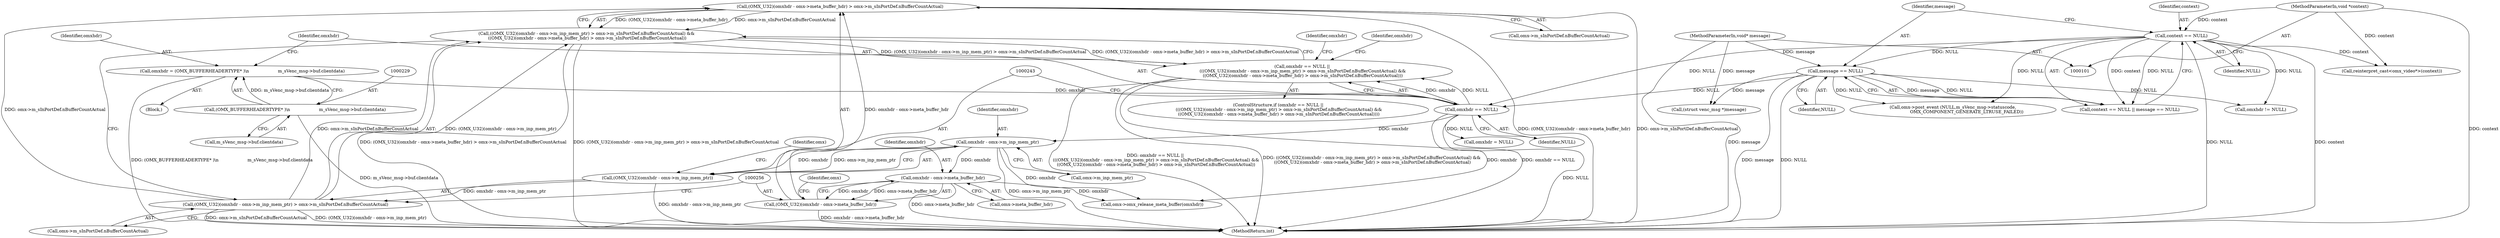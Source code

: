 digraph "0_Android_7558d03e6498e970b761aa44fff6b2c659202d95_3@pointer" {
"1000254" [label="(Call,(OMX_U32)(omxhdr - omx->meta_buffer_hdr) > omx->m_sInPortDef.nBufferCountActual)"];
"1000255" [label="(Call,(OMX_U32)(omxhdr - omx->meta_buffer_hdr))"];
"1000257" [label="(Call,omxhdr - omx->meta_buffer_hdr)"];
"1000244" [label="(Call,omxhdr - omx->m_inp_mem_ptr)"];
"1000237" [label="(Call,omxhdr == NULL)"];
"1000226" [label="(Call,omxhdr = (OMX_BUFFERHEADERTYPE* )\\n                     m_sVenc_msg->buf.clientdata)"];
"1000228" [label="(Call,(OMX_BUFFERHEADERTYPE* )\\n                     m_sVenc_msg->buf.clientdata)"];
"1000123" [label="(Call,context == NULL)"];
"1000102" [label="(MethodParameterIn,void *context)"];
"1000126" [label="(Call,message == NULL)"];
"1000103" [label="(MethodParameterIn,void* message)"];
"1000241" [label="(Call,(OMX_U32)(omxhdr - omx->m_inp_mem_ptr) > omx->m_sInPortDef.nBufferCountActual)"];
"1000242" [label="(Call,(OMX_U32)(omxhdr - omx->m_inp_mem_ptr))"];
"1000240" [label="(Call,((OMX_U32)(omxhdr - omx->m_inp_mem_ptr) > omx->m_sInPortDef.nBufferCountActual) &&\n ((OMX_U32)(omxhdr - omx->meta_buffer_hdr) > omx->m_sInPortDef.nBufferCountActual))"];
"1000236" [label="(Call,omxhdr == NULL ||\n (((OMX_U32)(omxhdr - omx->m_inp_mem_ptr) > omx->m_sInPortDef.nBufferCountActual) &&\n ((OMX_U32)(omxhdr - omx->meta_buffer_hdr) > omx->m_sInPortDef.nBufferCountActual)))"];
"1000242" [label="(Call,(OMX_U32)(omxhdr - omx->m_inp_mem_ptr))"];
"1000126" [label="(Call,message == NULL)"];
"1000128" [label="(Identifier,NULL)"];
"1000258" [label="(Identifier,omxhdr)"];
"1000122" [label="(Call,context == NULL || message == NULL)"];
"1000246" [label="(Call,omx->m_inp_mem_ptr)"];
"1000257" [label="(Call,omxhdr - omx->meta_buffer_hdr)"];
"1000137" [label="(Call,(struct venc_msg *)message)"];
"1000448" [label="(MethodReturn,int)"];
"1000249" [label="(Call,omx->m_sInPortDef.nBufferCountActual)"];
"1000277" [label="(Identifier,omxhdr)"];
"1000251" [label="(Identifier,omx)"];
"1000432" [label="(Call,omx->post_event (NULL,m_sVenc_msg->statuscode,\n                    OMX_COMPONENT_GENERATE_LTRUSE_FAILED))"];
"1000142" [label="(Call,reinterpret_cast<omx_video*>(context))"];
"1000264" [label="(Identifier,omx)"];
"1000230" [label="(Call,m_sVenc_msg->buf.clientdata)"];
"1000299" [label="(Call,omxhdr != NULL)"];
"1000245" [label="(Identifier,omxhdr)"];
"1000237" [label="(Call,omxhdr == NULL)"];
"1000124" [label="(Identifier,context)"];
"1000240" [label="(Call,((OMX_U32)(omxhdr - omx->m_inp_mem_ptr) > omx->m_sInPortDef.nBufferCountActual) &&\n ((OMX_U32)(omxhdr - omx->meta_buffer_hdr) > omx->m_sInPortDef.nBufferCountActual))"];
"1000125" [label="(Identifier,NULL)"];
"1000127" [label="(Identifier,message)"];
"1000255" [label="(Call,(OMX_U32)(omxhdr - omx->meta_buffer_hdr))"];
"1000103" [label="(MethodParameterIn,void* message)"];
"1000235" [label="(ControlStructure,if (omxhdr == NULL ||\n (((OMX_U32)(omxhdr - omx->m_inp_mem_ptr) > omx->m_sInPortDef.nBufferCountActual) &&\n ((OMX_U32)(omxhdr - omx->meta_buffer_hdr) > omx->m_sInPortDef.nBufferCountActual))))"];
"1000102" [label="(MethodParameterIn,void *context)"];
"1000228" [label="(Call,(OMX_BUFFERHEADERTYPE* )\\n                     m_sVenc_msg->buf.clientdata)"];
"1000244" [label="(Call,omxhdr - omx->m_inp_mem_ptr)"];
"1000241" [label="(Call,(OMX_U32)(omxhdr - omx->m_inp_mem_ptr) > omx->m_sInPortDef.nBufferCountActual)"];
"1000269" [label="(Identifier,omxhdr)"];
"1000238" [label="(Identifier,omxhdr)"];
"1000268" [label="(Call,omxhdr = NULL)"];
"1000226" [label="(Call,omxhdr = (OMX_BUFFERHEADERTYPE* )\\n                     m_sVenc_msg->buf.clientdata)"];
"1000176" [label="(Block,)"];
"1000276" [label="(Call,omx->omx_release_meta_buffer(omxhdr))"];
"1000259" [label="(Call,omx->meta_buffer_hdr)"];
"1000262" [label="(Call,omx->m_sInPortDef.nBufferCountActual)"];
"1000236" [label="(Call,omxhdr == NULL ||\n (((OMX_U32)(omxhdr - omx->m_inp_mem_ptr) > omx->m_sInPortDef.nBufferCountActual) &&\n ((OMX_U32)(omxhdr - omx->meta_buffer_hdr) > omx->m_sInPortDef.nBufferCountActual)))"];
"1000123" [label="(Call,context == NULL)"];
"1000239" [label="(Identifier,NULL)"];
"1000227" [label="(Identifier,omxhdr)"];
"1000254" [label="(Call,(OMX_U32)(omxhdr - omx->meta_buffer_hdr) > omx->m_sInPortDef.nBufferCountActual)"];
"1000254" -> "1000240"  [label="AST: "];
"1000254" -> "1000262"  [label="CFG: "];
"1000255" -> "1000254"  [label="AST: "];
"1000262" -> "1000254"  [label="AST: "];
"1000240" -> "1000254"  [label="CFG: "];
"1000254" -> "1000448"  [label="DDG: (OMX_U32)(omxhdr - omx->meta_buffer_hdr)"];
"1000254" -> "1000448"  [label="DDG: omx->m_sInPortDef.nBufferCountActual"];
"1000254" -> "1000240"  [label="DDG: (OMX_U32)(omxhdr - omx->meta_buffer_hdr)"];
"1000254" -> "1000240"  [label="DDG: omx->m_sInPortDef.nBufferCountActual"];
"1000255" -> "1000254"  [label="DDG: omxhdr - omx->meta_buffer_hdr"];
"1000241" -> "1000254"  [label="DDG: omx->m_sInPortDef.nBufferCountActual"];
"1000255" -> "1000257"  [label="CFG: "];
"1000256" -> "1000255"  [label="AST: "];
"1000257" -> "1000255"  [label="AST: "];
"1000264" -> "1000255"  [label="CFG: "];
"1000255" -> "1000448"  [label="DDG: omxhdr - omx->meta_buffer_hdr"];
"1000257" -> "1000255"  [label="DDG: omxhdr"];
"1000257" -> "1000255"  [label="DDG: omx->meta_buffer_hdr"];
"1000257" -> "1000259"  [label="CFG: "];
"1000258" -> "1000257"  [label="AST: "];
"1000259" -> "1000257"  [label="AST: "];
"1000257" -> "1000448"  [label="DDG: omx->meta_buffer_hdr"];
"1000244" -> "1000257"  [label="DDG: omxhdr"];
"1000257" -> "1000276"  [label="DDG: omxhdr"];
"1000244" -> "1000242"  [label="AST: "];
"1000244" -> "1000246"  [label="CFG: "];
"1000245" -> "1000244"  [label="AST: "];
"1000246" -> "1000244"  [label="AST: "];
"1000242" -> "1000244"  [label="CFG: "];
"1000244" -> "1000448"  [label="DDG: omx->m_inp_mem_ptr"];
"1000244" -> "1000242"  [label="DDG: omxhdr"];
"1000244" -> "1000242"  [label="DDG: omx->m_inp_mem_ptr"];
"1000237" -> "1000244"  [label="DDG: omxhdr"];
"1000244" -> "1000276"  [label="DDG: omxhdr"];
"1000237" -> "1000236"  [label="AST: "];
"1000237" -> "1000239"  [label="CFG: "];
"1000238" -> "1000237"  [label="AST: "];
"1000239" -> "1000237"  [label="AST: "];
"1000243" -> "1000237"  [label="CFG: "];
"1000236" -> "1000237"  [label="CFG: "];
"1000237" -> "1000448"  [label="DDG: NULL"];
"1000237" -> "1000236"  [label="DDG: omxhdr"];
"1000237" -> "1000236"  [label="DDG: NULL"];
"1000226" -> "1000237"  [label="DDG: omxhdr"];
"1000123" -> "1000237"  [label="DDG: NULL"];
"1000126" -> "1000237"  [label="DDG: NULL"];
"1000237" -> "1000268"  [label="DDG: NULL"];
"1000237" -> "1000276"  [label="DDG: omxhdr"];
"1000226" -> "1000176"  [label="AST: "];
"1000226" -> "1000228"  [label="CFG: "];
"1000227" -> "1000226"  [label="AST: "];
"1000228" -> "1000226"  [label="AST: "];
"1000238" -> "1000226"  [label="CFG: "];
"1000226" -> "1000448"  [label="DDG: (OMX_BUFFERHEADERTYPE* )\\n                     m_sVenc_msg->buf.clientdata"];
"1000228" -> "1000226"  [label="DDG: m_sVenc_msg->buf.clientdata"];
"1000228" -> "1000230"  [label="CFG: "];
"1000229" -> "1000228"  [label="AST: "];
"1000230" -> "1000228"  [label="AST: "];
"1000228" -> "1000448"  [label="DDG: m_sVenc_msg->buf.clientdata"];
"1000123" -> "1000122"  [label="AST: "];
"1000123" -> "1000125"  [label="CFG: "];
"1000124" -> "1000123"  [label="AST: "];
"1000125" -> "1000123"  [label="AST: "];
"1000127" -> "1000123"  [label="CFG: "];
"1000122" -> "1000123"  [label="CFG: "];
"1000123" -> "1000448"  [label="DDG: NULL"];
"1000123" -> "1000448"  [label="DDG: context"];
"1000123" -> "1000122"  [label="DDG: context"];
"1000123" -> "1000122"  [label="DDG: NULL"];
"1000102" -> "1000123"  [label="DDG: context"];
"1000123" -> "1000126"  [label="DDG: NULL"];
"1000123" -> "1000142"  [label="DDG: context"];
"1000123" -> "1000299"  [label="DDG: NULL"];
"1000123" -> "1000432"  [label="DDG: NULL"];
"1000102" -> "1000101"  [label="AST: "];
"1000102" -> "1000448"  [label="DDG: context"];
"1000102" -> "1000142"  [label="DDG: context"];
"1000126" -> "1000122"  [label="AST: "];
"1000126" -> "1000128"  [label="CFG: "];
"1000127" -> "1000126"  [label="AST: "];
"1000128" -> "1000126"  [label="AST: "];
"1000122" -> "1000126"  [label="CFG: "];
"1000126" -> "1000448"  [label="DDG: message"];
"1000126" -> "1000448"  [label="DDG: NULL"];
"1000126" -> "1000122"  [label="DDG: message"];
"1000126" -> "1000122"  [label="DDG: NULL"];
"1000103" -> "1000126"  [label="DDG: message"];
"1000126" -> "1000137"  [label="DDG: message"];
"1000126" -> "1000299"  [label="DDG: NULL"];
"1000126" -> "1000432"  [label="DDG: NULL"];
"1000103" -> "1000101"  [label="AST: "];
"1000103" -> "1000448"  [label="DDG: message"];
"1000103" -> "1000137"  [label="DDG: message"];
"1000241" -> "1000240"  [label="AST: "];
"1000241" -> "1000249"  [label="CFG: "];
"1000242" -> "1000241"  [label="AST: "];
"1000249" -> "1000241"  [label="AST: "];
"1000256" -> "1000241"  [label="CFG: "];
"1000240" -> "1000241"  [label="CFG: "];
"1000241" -> "1000448"  [label="DDG: (OMX_U32)(omxhdr - omx->m_inp_mem_ptr)"];
"1000241" -> "1000448"  [label="DDG: omx->m_sInPortDef.nBufferCountActual"];
"1000241" -> "1000240"  [label="DDG: (OMX_U32)(omxhdr - omx->m_inp_mem_ptr)"];
"1000241" -> "1000240"  [label="DDG: omx->m_sInPortDef.nBufferCountActual"];
"1000242" -> "1000241"  [label="DDG: omxhdr - omx->m_inp_mem_ptr"];
"1000243" -> "1000242"  [label="AST: "];
"1000251" -> "1000242"  [label="CFG: "];
"1000242" -> "1000448"  [label="DDG: omxhdr - omx->m_inp_mem_ptr"];
"1000240" -> "1000236"  [label="AST: "];
"1000236" -> "1000240"  [label="CFG: "];
"1000240" -> "1000448"  [label="DDG: (OMX_U32)(omxhdr - omx->meta_buffer_hdr) > omx->m_sInPortDef.nBufferCountActual"];
"1000240" -> "1000448"  [label="DDG: (OMX_U32)(omxhdr - omx->m_inp_mem_ptr) > omx->m_sInPortDef.nBufferCountActual"];
"1000240" -> "1000236"  [label="DDG: (OMX_U32)(omxhdr - omx->m_inp_mem_ptr) > omx->m_sInPortDef.nBufferCountActual"];
"1000240" -> "1000236"  [label="DDG: (OMX_U32)(omxhdr - omx->meta_buffer_hdr) > omx->m_sInPortDef.nBufferCountActual"];
"1000236" -> "1000235"  [label="AST: "];
"1000269" -> "1000236"  [label="CFG: "];
"1000277" -> "1000236"  [label="CFG: "];
"1000236" -> "1000448"  [label="DDG: omxhdr == NULL"];
"1000236" -> "1000448"  [label="DDG: omxhdr == NULL ||\n (((OMX_U32)(omxhdr - omx->m_inp_mem_ptr) > omx->m_sInPortDef.nBufferCountActual) &&\n ((OMX_U32)(omxhdr - omx->meta_buffer_hdr) > omx->m_sInPortDef.nBufferCountActual))"];
"1000236" -> "1000448"  [label="DDG: ((OMX_U32)(omxhdr - omx->m_inp_mem_ptr) > omx->m_sInPortDef.nBufferCountActual) &&\n ((OMX_U32)(omxhdr - omx->meta_buffer_hdr) > omx->m_sInPortDef.nBufferCountActual)"];
}
